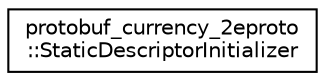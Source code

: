 digraph "Graphical Class Hierarchy"
{
 // LATEX_PDF_SIZE
  edge [fontname="Helvetica",fontsize="10",labelfontname="Helvetica",labelfontsize="10"];
  node [fontname="Helvetica",fontsize="10",shape=record];
  rankdir="LR";
  Node0 [label="protobuf_currency_2eproto\l::StaticDescriptorInitializer",height=0.2,width=0.4,color="black", fillcolor="white", style="filled",URL="$structprotobuf__currency__2eproto_1_1StaticDescriptorInitializer.html",tooltip=" "];
}

